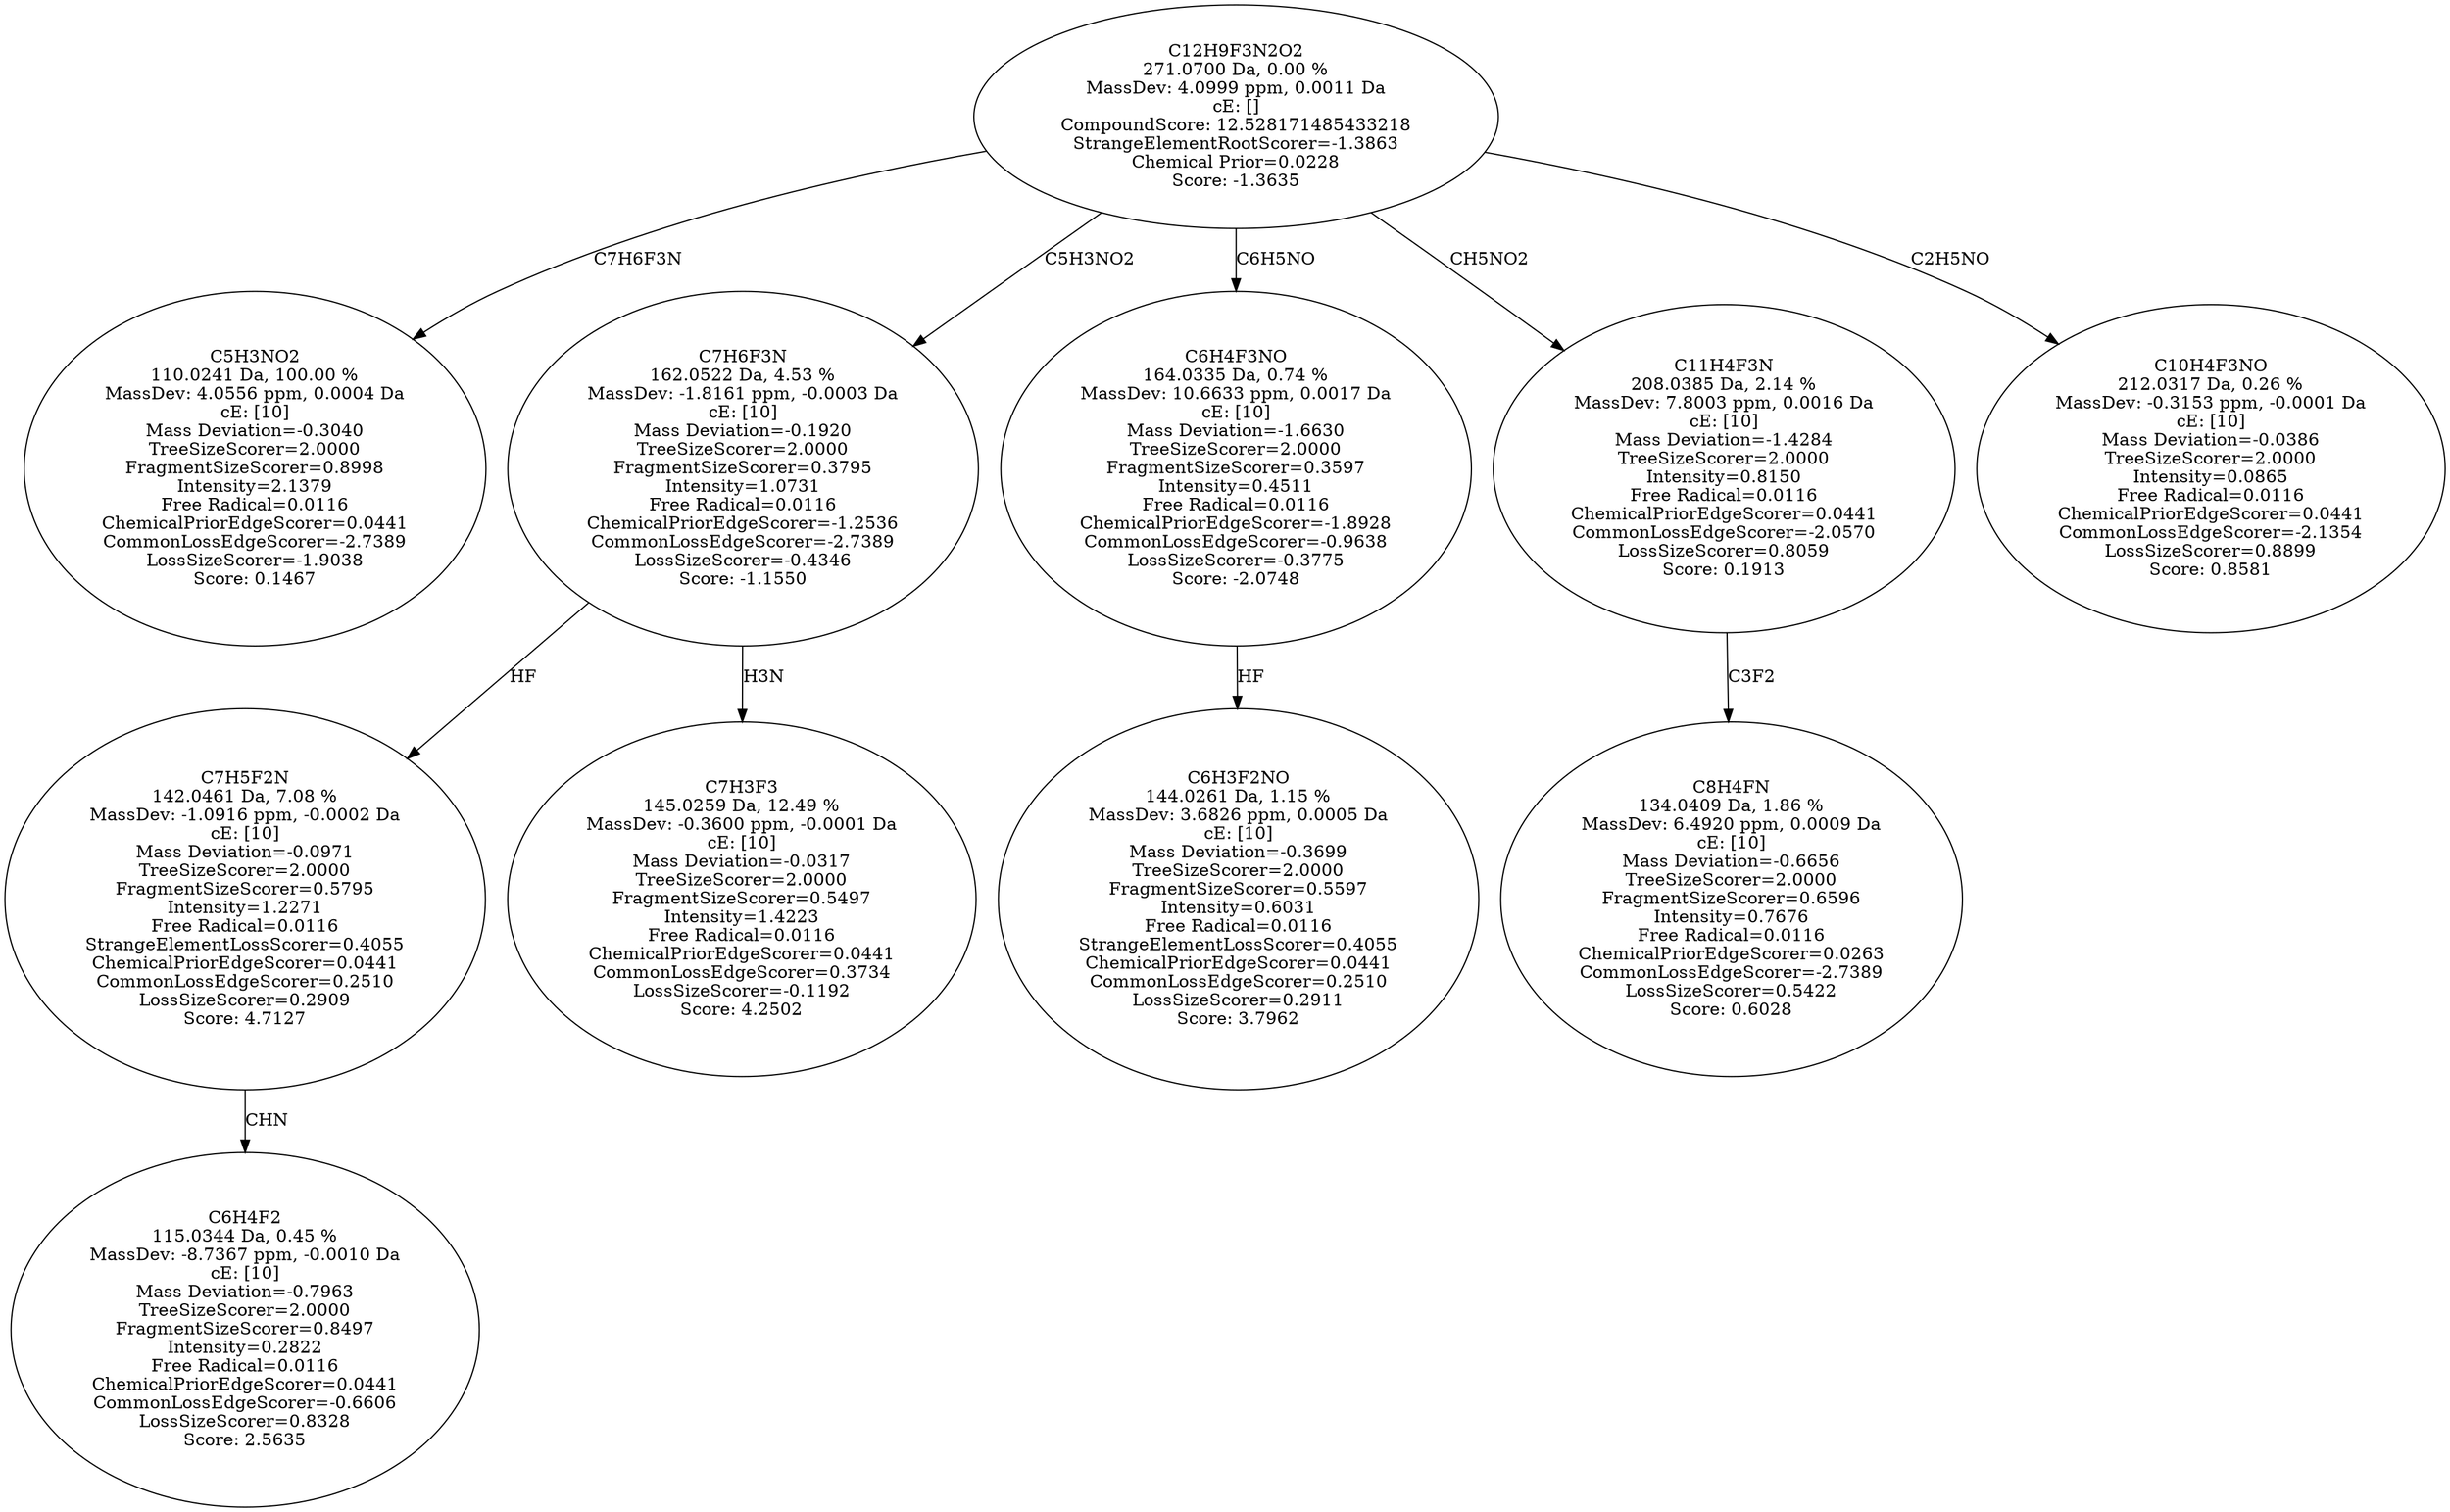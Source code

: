strict digraph {
v1 [label="C5H3NO2\n110.0241 Da, 100.00 %\nMassDev: 4.0556 ppm, 0.0004 Da\ncE: [10]\nMass Deviation=-0.3040\nTreeSizeScorer=2.0000\nFragmentSizeScorer=0.8998\nIntensity=2.1379\nFree Radical=0.0116\nChemicalPriorEdgeScorer=0.0441\nCommonLossEdgeScorer=-2.7389\nLossSizeScorer=-1.9038\nScore: 0.1467"];
v2 [label="C6H4F2\n115.0344 Da, 0.45 %\nMassDev: -8.7367 ppm, -0.0010 Da\ncE: [10]\nMass Deviation=-0.7963\nTreeSizeScorer=2.0000\nFragmentSizeScorer=0.8497\nIntensity=0.2822\nFree Radical=0.0116\nChemicalPriorEdgeScorer=0.0441\nCommonLossEdgeScorer=-0.6606\nLossSizeScorer=0.8328\nScore: 2.5635"];
v3 [label="C7H5F2N\n142.0461 Da, 7.08 %\nMassDev: -1.0916 ppm, -0.0002 Da\ncE: [10]\nMass Deviation=-0.0971\nTreeSizeScorer=2.0000\nFragmentSizeScorer=0.5795\nIntensity=1.2271\nFree Radical=0.0116\nStrangeElementLossScorer=0.4055\nChemicalPriorEdgeScorer=0.0441\nCommonLossEdgeScorer=0.2510\nLossSizeScorer=0.2909\nScore: 4.7127"];
v4 [label="C7H3F3\n145.0259 Da, 12.49 %\nMassDev: -0.3600 ppm, -0.0001 Da\ncE: [10]\nMass Deviation=-0.0317\nTreeSizeScorer=2.0000\nFragmentSizeScorer=0.5497\nIntensity=1.4223\nFree Radical=0.0116\nChemicalPriorEdgeScorer=0.0441\nCommonLossEdgeScorer=0.3734\nLossSizeScorer=-0.1192\nScore: 4.2502"];
v5 [label="C7H6F3N\n162.0522 Da, 4.53 %\nMassDev: -1.8161 ppm, -0.0003 Da\ncE: [10]\nMass Deviation=-0.1920\nTreeSizeScorer=2.0000\nFragmentSizeScorer=0.3795\nIntensity=1.0731\nFree Radical=0.0116\nChemicalPriorEdgeScorer=-1.2536\nCommonLossEdgeScorer=-2.7389\nLossSizeScorer=-0.4346\nScore: -1.1550"];
v6 [label="C6H3F2NO\n144.0261 Da, 1.15 %\nMassDev: 3.6826 ppm, 0.0005 Da\ncE: [10]\nMass Deviation=-0.3699\nTreeSizeScorer=2.0000\nFragmentSizeScorer=0.5597\nIntensity=0.6031\nFree Radical=0.0116\nStrangeElementLossScorer=0.4055\nChemicalPriorEdgeScorer=0.0441\nCommonLossEdgeScorer=0.2510\nLossSizeScorer=0.2911\nScore: 3.7962"];
v7 [label="C6H4F3NO\n164.0335 Da, 0.74 %\nMassDev: 10.6633 ppm, 0.0017 Da\ncE: [10]\nMass Deviation=-1.6630\nTreeSizeScorer=2.0000\nFragmentSizeScorer=0.3597\nIntensity=0.4511\nFree Radical=0.0116\nChemicalPriorEdgeScorer=-1.8928\nCommonLossEdgeScorer=-0.9638\nLossSizeScorer=-0.3775\nScore: -2.0748"];
v8 [label="C8H4FN\n134.0409 Da, 1.86 %\nMassDev: 6.4920 ppm, 0.0009 Da\ncE: [10]\nMass Deviation=-0.6656\nTreeSizeScorer=2.0000\nFragmentSizeScorer=0.6596\nIntensity=0.7676\nFree Radical=0.0116\nChemicalPriorEdgeScorer=0.0263\nCommonLossEdgeScorer=-2.7389\nLossSizeScorer=0.5422\nScore: 0.6028"];
v9 [label="C11H4F3N\n208.0385 Da, 2.14 %\nMassDev: 7.8003 ppm, 0.0016 Da\ncE: [10]\nMass Deviation=-1.4284\nTreeSizeScorer=2.0000\nIntensity=0.8150\nFree Radical=0.0116\nChemicalPriorEdgeScorer=0.0441\nCommonLossEdgeScorer=-2.0570\nLossSizeScorer=0.8059\nScore: 0.1913"];
v10 [label="C10H4F3NO\n212.0317 Da, 0.26 %\nMassDev: -0.3153 ppm, -0.0001 Da\ncE: [10]\nMass Deviation=-0.0386\nTreeSizeScorer=2.0000\nIntensity=0.0865\nFree Radical=0.0116\nChemicalPriorEdgeScorer=0.0441\nCommonLossEdgeScorer=-2.1354\nLossSizeScorer=0.8899\nScore: 0.8581"];
v11 [label="C12H9F3N2O2\n271.0700 Da, 0.00 %\nMassDev: 4.0999 ppm, 0.0011 Da\ncE: []\nCompoundScore: 12.528171485433218\nStrangeElementRootScorer=-1.3863\nChemical Prior=0.0228\nScore: -1.3635"];
v11 -> v1 [label="C7H6F3N"];
v3 -> v2 [label="CHN"];
v5 -> v3 [label="HF"];
v5 -> v4 [label="H3N"];
v11 -> v5 [label="C5H3NO2"];
v7 -> v6 [label="HF"];
v11 -> v7 [label="C6H5NO"];
v9 -> v8 [label="C3F2"];
v11 -> v9 [label="CH5NO2"];
v11 -> v10 [label="C2H5NO"];
}